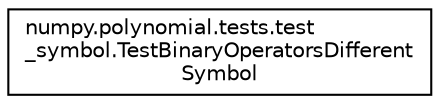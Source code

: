 digraph "Graphical Class Hierarchy"
{
 // LATEX_PDF_SIZE
  edge [fontname="Helvetica",fontsize="10",labelfontname="Helvetica",labelfontsize="10"];
  node [fontname="Helvetica",fontsize="10",shape=record];
  rankdir="LR";
  Node0 [label="numpy.polynomial.tests.test\l_symbol.TestBinaryOperatorsDifferent\lSymbol",height=0.2,width=0.4,color="black", fillcolor="white", style="filled",URL="$classnumpy_1_1polynomial_1_1tests_1_1test__symbol_1_1TestBinaryOperatorsDifferentSymbol.html",tooltip=" "];
}
